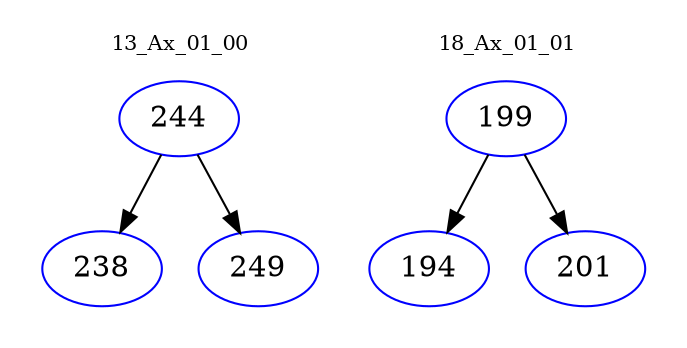 digraph{
subgraph cluster_0 {
color = white
label = "13_Ax_01_00";
fontsize=10;
T0_244 [label="244", color="blue"]
T0_244 -> T0_238 [color="black"]
T0_238 [label="238", color="blue"]
T0_244 -> T0_249 [color="black"]
T0_249 [label="249", color="blue"]
}
subgraph cluster_1 {
color = white
label = "18_Ax_01_01";
fontsize=10;
T1_199 [label="199", color="blue"]
T1_199 -> T1_194 [color="black"]
T1_194 [label="194", color="blue"]
T1_199 -> T1_201 [color="black"]
T1_201 [label="201", color="blue"]
}
}
